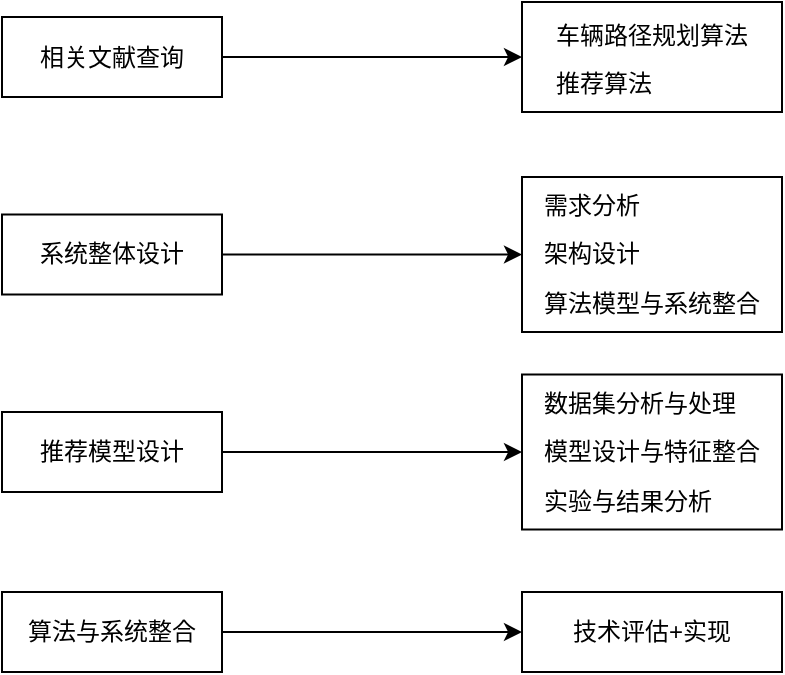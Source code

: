 <mxfile version="13.10.4" type="github">
  <diagram id="gHt8bbbZ3dJjCEYqsG1Y" name="Page-1">
    <mxGraphModel dx="946" dy="614" grid="1" gridSize="10" guides="1" tooltips="1" connect="1" arrows="1" fold="1" page="1" pageScale="1" pageWidth="827" pageHeight="1169" math="0" shadow="0">
      <root>
        <mxCell id="0" />
        <mxCell id="1" parent="0" />
        <mxCell id="D8wU897vGo1aJ33ScVLg-3" style="edgeStyle=orthogonalEdgeStyle;rounded=0;orthogonalLoop=1;jettySize=auto;html=1;entryX=0;entryY=0.5;entryDx=0;entryDy=0;" edge="1" parent="1" source="D8wU897vGo1aJ33ScVLg-1" target="D8wU897vGo1aJ33ScVLg-2">
          <mxGeometry relative="1" as="geometry" />
        </mxCell>
        <mxCell id="D8wU897vGo1aJ33ScVLg-1" value="相关文献查询" style="rounded=0;whiteSpace=wrap;html=1;" vertex="1" parent="1">
          <mxGeometry x="40" y="82.5" width="110" height="40" as="geometry" />
        </mxCell>
        <mxCell id="D8wU897vGo1aJ33ScVLg-2" value="&lt;p class=&quot;MsoNormal&quot; style=&quot;margin: 0pt 0pt 0.0pt ; text-indent: 0pt ; text-align: justify ; line-height: 24px ; font-family: &amp;#34;times new roman&amp;#34;&quot;&gt;&lt;font face=&quot;宋体&quot; style=&quot;font-size: 12px&quot;&gt;车辆路径规划算法&lt;/font&gt;&lt;/p&gt;&lt;p class=&quot;MsoNormal&quot; style=&quot;margin: 0pt 0pt 0.0pt ; text-indent: 0pt ; text-align: justify ; line-height: 24px ; font-family: &amp;#34;times new roman&amp;#34;&quot;&gt;&lt;font face=&quot;宋体&quot; style=&quot;font-size: 12px&quot;&gt;推荐算法&lt;/font&gt;&lt;/p&gt;" style="rounded=0;whiteSpace=wrap;html=1;" vertex="1" parent="1">
          <mxGeometry x="300" y="75" width="130" height="55" as="geometry" />
        </mxCell>
        <mxCell id="D8wU897vGo1aJ33ScVLg-10" style="edgeStyle=orthogonalEdgeStyle;rounded=0;orthogonalLoop=1;jettySize=auto;html=1;entryX=0;entryY=0.5;entryDx=0;entryDy=0;" edge="1" parent="1" source="D8wU897vGo1aJ33ScVLg-4" target="D8wU897vGo1aJ33ScVLg-9">
          <mxGeometry relative="1" as="geometry" />
        </mxCell>
        <mxCell id="D8wU897vGo1aJ33ScVLg-4" value="系统整体设计" style="rounded=0;whiteSpace=wrap;html=1;" vertex="1" parent="1">
          <mxGeometry x="40" y="181.25" width="110" height="40" as="geometry" />
        </mxCell>
        <mxCell id="D8wU897vGo1aJ33ScVLg-12" style="edgeStyle=orthogonalEdgeStyle;rounded=0;orthogonalLoop=1;jettySize=auto;html=1;" edge="1" parent="1" source="D8wU897vGo1aJ33ScVLg-6" target="D8wU897vGo1aJ33ScVLg-11">
          <mxGeometry relative="1" as="geometry" />
        </mxCell>
        <mxCell id="D8wU897vGo1aJ33ScVLg-6" value="推荐模型设计" style="rounded=0;whiteSpace=wrap;html=1;" vertex="1" parent="1">
          <mxGeometry x="40" y="280" width="110" height="40" as="geometry" />
        </mxCell>
        <mxCell id="D8wU897vGo1aJ33ScVLg-14" style="edgeStyle=orthogonalEdgeStyle;rounded=0;orthogonalLoop=1;jettySize=auto;html=1;entryX=0;entryY=0.5;entryDx=0;entryDy=0;" edge="1" parent="1" source="D8wU897vGo1aJ33ScVLg-7" target="D8wU897vGo1aJ33ScVLg-13">
          <mxGeometry relative="1" as="geometry" />
        </mxCell>
        <mxCell id="D8wU897vGo1aJ33ScVLg-7" value="算法与系统整合" style="rounded=0;whiteSpace=wrap;html=1;" vertex="1" parent="1">
          <mxGeometry x="40" y="370" width="110" height="40" as="geometry" />
        </mxCell>
        <mxCell id="D8wU897vGo1aJ33ScVLg-9" value="&lt;p class=&quot;MsoNormal&quot; style=&quot;margin: 0pt 0pt 0.0pt ; text-indent: 0pt ; text-align: justify ; line-height: 24px ; font-family: &amp;#34;times new roman&amp;#34;&quot;&gt;&lt;font style=&quot;font-size: 12px&quot;&gt;&lt;span&gt;&lt;font face=&quot;宋体&quot; style=&quot;font-size: 12px&quot;&gt;需求分析&lt;/font&gt;&lt;/span&gt;&lt;/font&gt;&lt;/p&gt;&lt;p class=&quot;MsoNormal&quot; style=&quot;margin: 0pt 0pt 0.0pt ; text-indent: 0pt ; text-align: justify ; line-height: 24px ; font-family: &amp;#34;times new roman&amp;#34;&quot;&gt;&lt;font style=&quot;font-size: 12px&quot;&gt;&lt;span&gt;&lt;font face=&quot;宋体&quot; style=&quot;font-size: 12px&quot;&gt;架构设计&lt;/font&gt;&lt;/span&gt;&lt;/font&gt;&lt;/p&gt;&lt;p class=&quot;MsoNormal&quot; style=&quot;margin: 0pt 0pt 0.0pt ; text-indent: 0pt ; text-align: justify ; line-height: 24px ; font-family: &amp;#34;times new roman&amp;#34;&quot;&gt;&lt;span&gt;&lt;font face=&quot;宋体&quot; style=&quot;font-size: 12px&quot;&gt;算法模型与系统整合&lt;/font&gt;&lt;/span&gt;&lt;span style=&quot;font-size: 12pt&quot;&gt;&lt;/span&gt;&lt;/p&gt;" style="rounded=0;whiteSpace=wrap;html=1;" vertex="1" parent="1">
          <mxGeometry x="300" y="162.5" width="130" height="77.5" as="geometry" />
        </mxCell>
        <mxCell id="D8wU897vGo1aJ33ScVLg-11" value="&lt;p class=&quot;MsoNormal&quot; style=&quot;margin: 0pt 0pt 0.0pt ; text-indent: 0pt ; text-align: justify ; line-height: 24px ; font-family: &amp;#34;times new roman&amp;#34;&quot;&gt;&lt;font style=&quot;font-size: 12px&quot;&gt;&lt;span&gt;&lt;font face=&quot;宋体&quot; style=&quot;font-size: 12px&quot;&gt;数据集分析与处理&lt;/font&gt;&lt;/span&gt;&lt;/font&gt;&lt;/p&gt;&lt;p class=&quot;MsoNormal&quot; style=&quot;margin: 0pt 0pt 0.0pt ; text-indent: 0pt ; text-align: justify ; line-height: 24px ; font-family: &amp;#34;times new roman&amp;#34;&quot;&gt;&lt;font style=&quot;font-size: 12px&quot;&gt;&lt;span&gt;&lt;font face=&quot;宋体&quot; style=&quot;font-size: 12px&quot;&gt;模型设计与特征整合&lt;/font&gt;&lt;/span&gt;&lt;/font&gt;&lt;/p&gt;&lt;p class=&quot;MsoNormal&quot; style=&quot;margin: 0pt 0pt 0.0pt ; text-indent: 0pt ; text-align: justify ; line-height: 24px ; font-family: &amp;#34;times new roman&amp;#34;&quot;&gt;&lt;span&gt;&lt;font face=&quot;宋体&quot; style=&quot;font-size: 12px&quot;&gt;实验与结果分析&lt;/font&gt;&lt;/span&gt;&lt;span style=&quot;font-size: 12pt&quot;&gt;&lt;/span&gt;&lt;/p&gt;" style="rounded=0;whiteSpace=wrap;html=1;" vertex="1" parent="1">
          <mxGeometry x="300" y="261.25" width="130" height="77.5" as="geometry" />
        </mxCell>
        <mxCell id="D8wU897vGo1aJ33ScVLg-13" value="技术评估+实现" style="rounded=0;whiteSpace=wrap;html=1;" vertex="1" parent="1">
          <mxGeometry x="300" y="370" width="130" height="40" as="geometry" />
        </mxCell>
      </root>
    </mxGraphModel>
  </diagram>
</mxfile>

